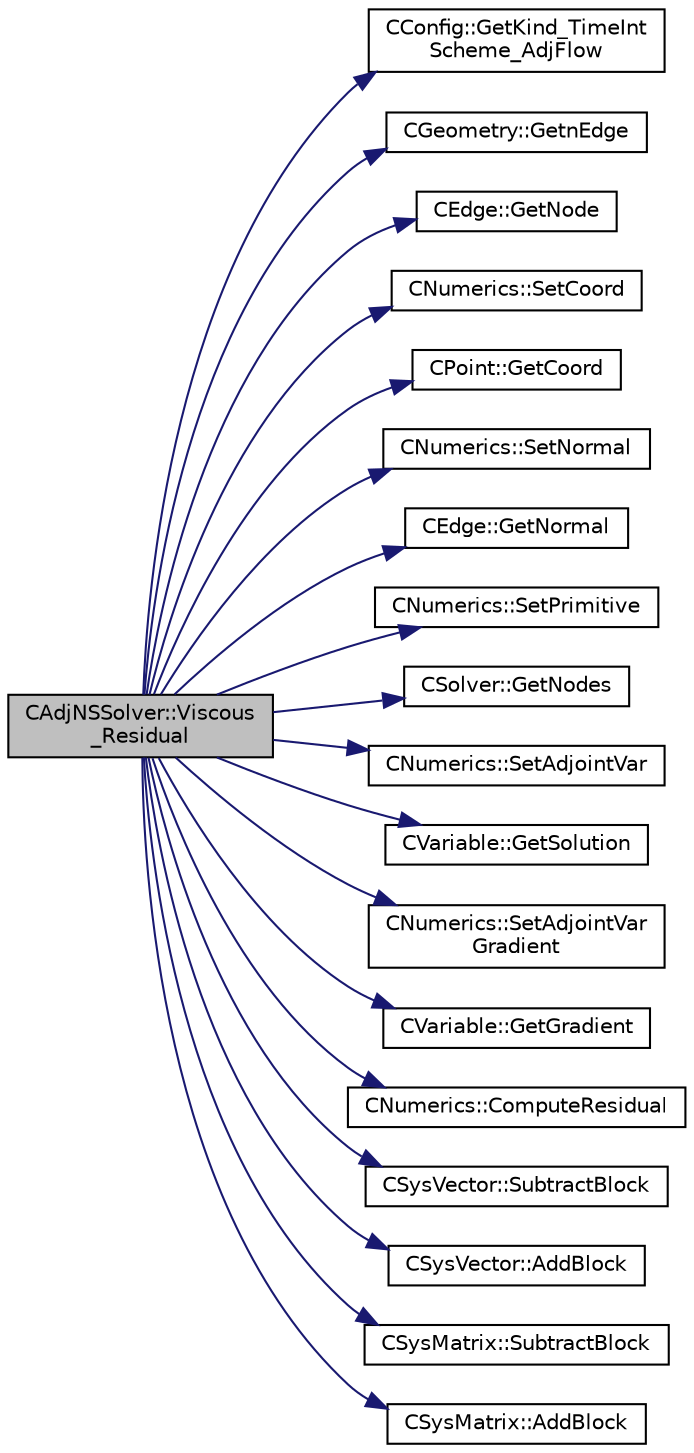 digraph "CAdjNSSolver::Viscous_Residual"
{
  edge [fontname="Helvetica",fontsize="10",labelfontname="Helvetica",labelfontsize="10"];
  node [fontname="Helvetica",fontsize="10",shape=record];
  rankdir="LR";
  Node385 [label="CAdjNSSolver::Viscous\l_Residual",height=0.2,width=0.4,color="black", fillcolor="grey75", style="filled", fontcolor="black"];
  Node385 -> Node386 [color="midnightblue",fontsize="10",style="solid",fontname="Helvetica"];
  Node386 [label="CConfig::GetKind_TimeInt\lScheme_AdjFlow",height=0.2,width=0.4,color="black", fillcolor="white", style="filled",URL="$class_c_config.html#ab9d0e23db2d8f044b0b09915e92ef003",tooltip="Get the kind of integration scheme (explicit or implicit) for the adjoint flow equations. "];
  Node385 -> Node387 [color="midnightblue",fontsize="10",style="solid",fontname="Helvetica"];
  Node387 [label="CGeometry::GetnEdge",height=0.2,width=0.4,color="black", fillcolor="white", style="filled",URL="$class_c_geometry.html#a7d6e1e1d1e46da8f55ecbe1a9380530a",tooltip="Get number of edges. "];
  Node385 -> Node388 [color="midnightblue",fontsize="10",style="solid",fontname="Helvetica"];
  Node388 [label="CEdge::GetNode",height=0.2,width=0.4,color="black", fillcolor="white", style="filled",URL="$class_c_edge.html#aee33b61d646e3fe59a4e23284ab1bf33",tooltip="Get the nodes of the edge. "];
  Node385 -> Node389 [color="midnightblue",fontsize="10",style="solid",fontname="Helvetica"];
  Node389 [label="CNumerics::SetCoord",height=0.2,width=0.4,color="black", fillcolor="white", style="filled",URL="$class_c_numerics.html#a5fa1089c7228d6d49677a633bbe3c890",tooltip="Set coordinates of the points. "];
  Node385 -> Node390 [color="midnightblue",fontsize="10",style="solid",fontname="Helvetica"];
  Node390 [label="CPoint::GetCoord",height=0.2,width=0.4,color="black", fillcolor="white", style="filled",URL="$class_c_point.html#a95fe081d22e96e190cb3edcbf0d6525f",tooltip="Get the coordinates dor the control volume. "];
  Node385 -> Node391 [color="midnightblue",fontsize="10",style="solid",fontname="Helvetica"];
  Node391 [label="CNumerics::SetNormal",height=0.2,width=0.4,color="black", fillcolor="white", style="filled",URL="$class_c_numerics.html#a41903d97957f351cd9ee63ca404985b1",tooltip="Set the value of the normal vector to the face between two points. "];
  Node385 -> Node392 [color="midnightblue",fontsize="10",style="solid",fontname="Helvetica"];
  Node392 [label="CEdge::GetNormal",height=0.2,width=0.4,color="black", fillcolor="white", style="filled",URL="$class_c_edge.html#ada210a6f0643f444e7e491fc4ed9e662",tooltip="Copy the the normal vector of a face. "];
  Node385 -> Node393 [color="midnightblue",fontsize="10",style="solid",fontname="Helvetica"];
  Node393 [label="CNumerics::SetPrimitive",height=0.2,width=0.4,color="black", fillcolor="white", style="filled",URL="$class_c_numerics.html#af72b17d397adf09beed2e99e2daf895c",tooltip="Set the value of the primitive variables. "];
  Node385 -> Node394 [color="midnightblue",fontsize="10",style="solid",fontname="Helvetica"];
  Node394 [label="CSolver::GetNodes",height=0.2,width=0.4,color="black", fillcolor="white", style="filled",URL="$class_c_solver.html#af3198e52a2ea377bb765647b5e697197",tooltip="Allow outside access to the nodes of the solver, containing conservatives, primitives, etc. "];
  Node385 -> Node395 [color="midnightblue",fontsize="10",style="solid",fontname="Helvetica"];
  Node395 [label="CNumerics::SetAdjointVar",height=0.2,width=0.4,color="black", fillcolor="white", style="filled",URL="$class_c_numerics.html#a4eb3867ed99a8fd200f96da877e64313",tooltip="Set the value of the adjoint variable. "];
  Node385 -> Node396 [color="midnightblue",fontsize="10",style="solid",fontname="Helvetica"];
  Node396 [label="CVariable::GetSolution",height=0.2,width=0.4,color="black", fillcolor="white", style="filled",URL="$class_c_variable.html#a261483e39c23c1de7cb9aea7e917c121",tooltip="Get the solution. "];
  Node385 -> Node397 [color="midnightblue",fontsize="10",style="solid",fontname="Helvetica"];
  Node397 [label="CNumerics::SetAdjointVar\lGradient",height=0.2,width=0.4,color="black", fillcolor="white", style="filled",URL="$class_c_numerics.html#a26cad383dccd67b3c9b3da85348c78e2",tooltip="Set the gradient of the adjoint variables. "];
  Node385 -> Node398 [color="midnightblue",fontsize="10",style="solid",fontname="Helvetica"];
  Node398 [label="CVariable::GetGradient",height=0.2,width=0.4,color="black", fillcolor="white", style="filled",URL="$class_c_variable.html#a7b58da4a928d622e7c2d4b4db047769d",tooltip="Get the value of the solution gradient. "];
  Node385 -> Node399 [color="midnightblue",fontsize="10",style="solid",fontname="Helvetica"];
  Node399 [label="CNumerics::ComputeResidual",height=0.2,width=0.4,color="black", fillcolor="white", style="filled",URL="$class_c_numerics.html#abe734316e0047f463f059fd77a281958",tooltip="Compute the numerical residual. "];
  Node385 -> Node400 [color="midnightblue",fontsize="10",style="solid",fontname="Helvetica"];
  Node400 [label="CSysVector::SubtractBlock",height=0.2,width=0.4,color="black", fillcolor="white", style="filled",URL="$class_c_sys_vector.html#a732b302ca148d38b442bfe7e096a81be",tooltip="Subtract val_residual to the residual. "];
  Node385 -> Node401 [color="midnightblue",fontsize="10",style="solid",fontname="Helvetica"];
  Node401 [label="CSysVector::AddBlock",height=0.2,width=0.4,color="black", fillcolor="white", style="filled",URL="$class_c_sys_vector.html#acd4c36df2ea0b7ad473944cff9bf5d72",tooltip="Add val_residual to the residual. "];
  Node385 -> Node402 [color="midnightblue",fontsize="10",style="solid",fontname="Helvetica"];
  Node402 [label="CSysMatrix::SubtractBlock",height=0.2,width=0.4,color="black", fillcolor="white", style="filled",URL="$class_c_sys_matrix.html#af913d33707e948c30fff5a62773ef5c6",tooltip="Subtracts the specified block to the sparse matrix. "];
  Node385 -> Node403 [color="midnightblue",fontsize="10",style="solid",fontname="Helvetica"];
  Node403 [label="CSysMatrix::AddBlock",height=0.2,width=0.4,color="black", fillcolor="white", style="filled",URL="$class_c_sys_matrix.html#a85def3109e5aa5307268ca830a8f6522",tooltip="Adds the specified block to the sparse matrix. "];
}
